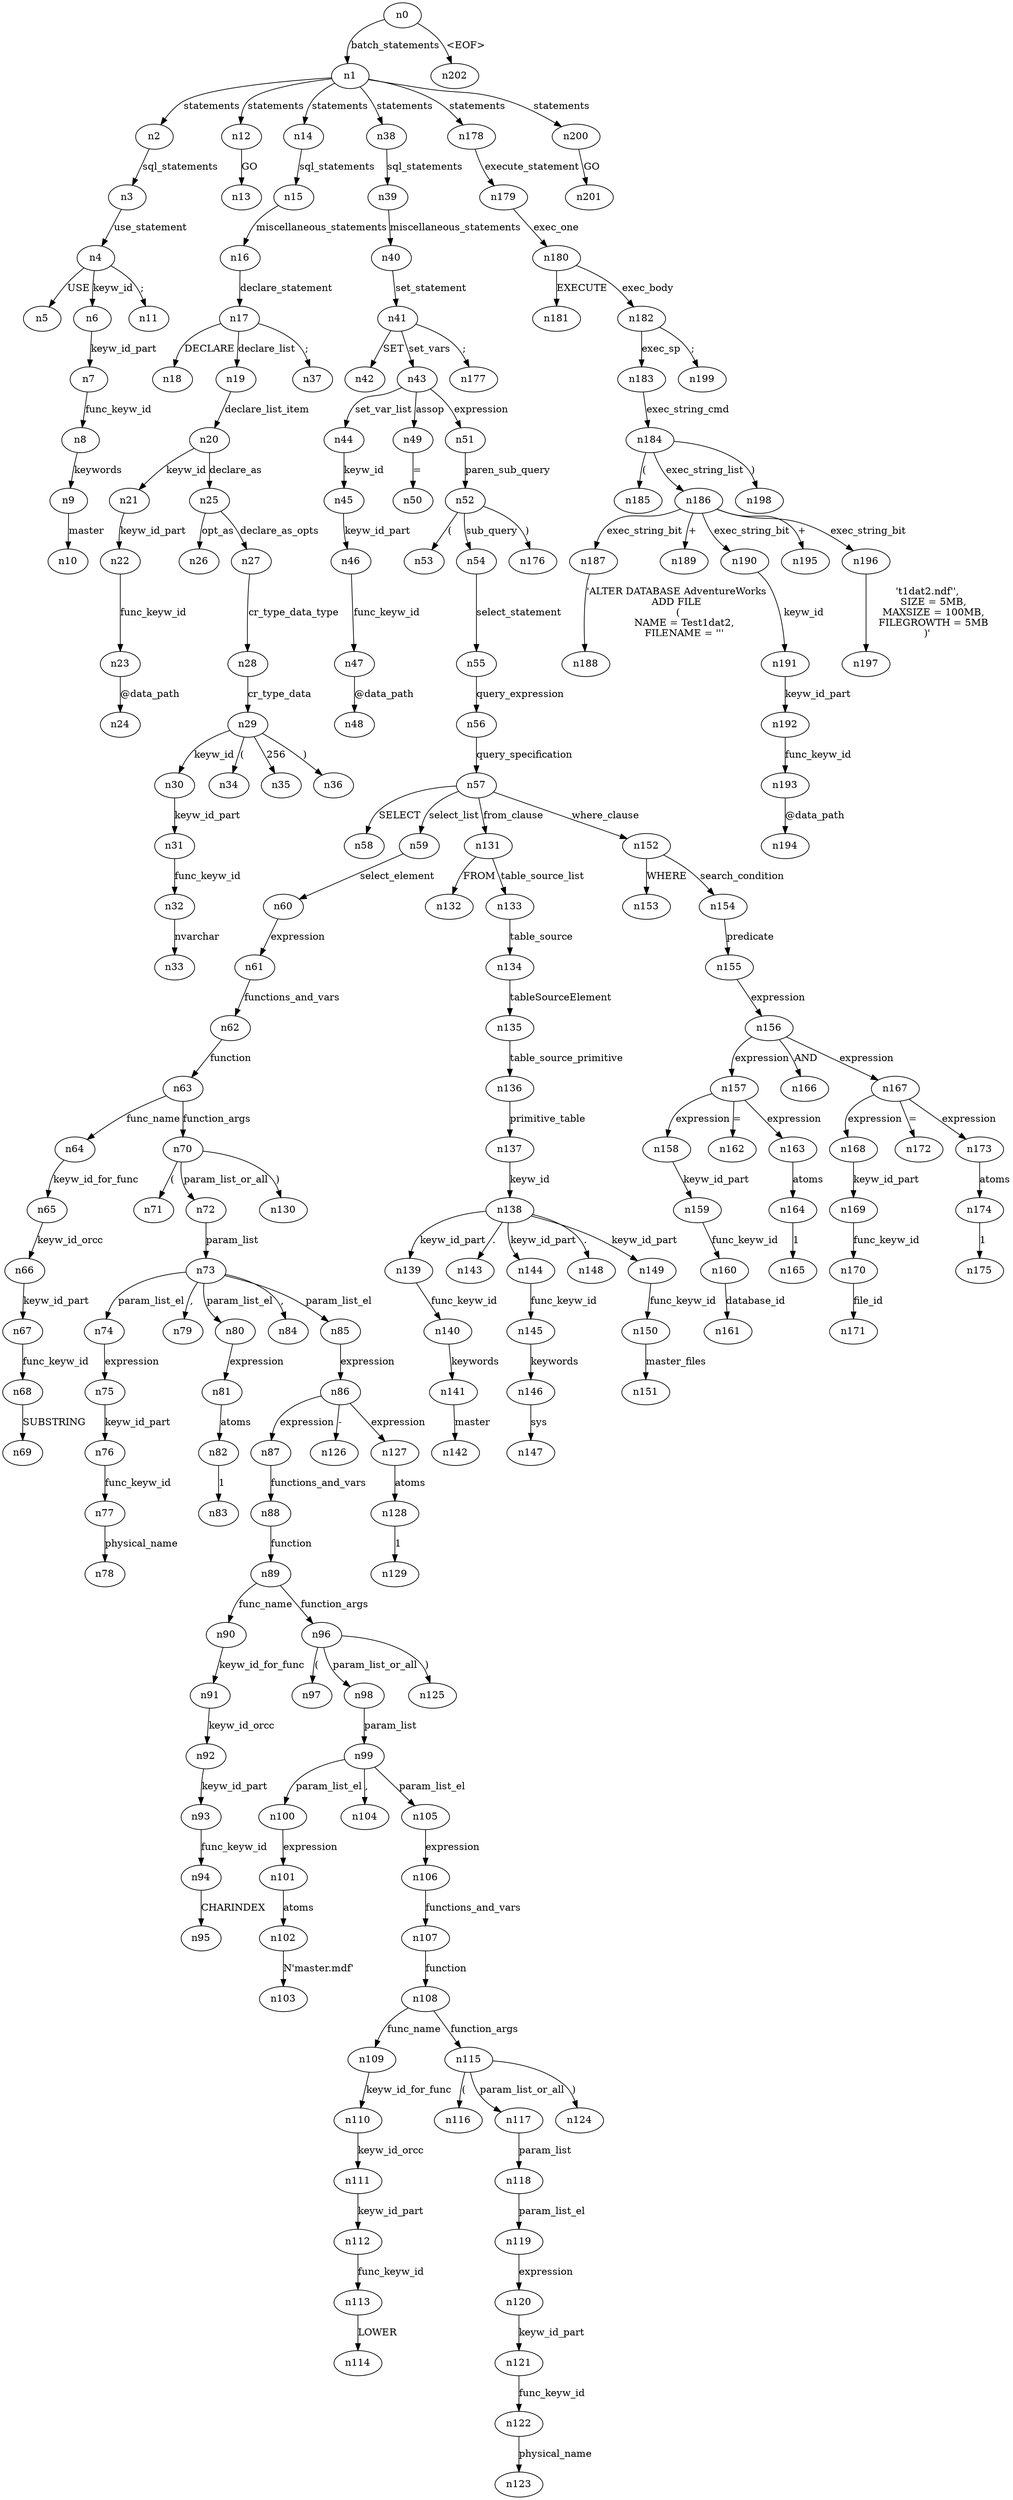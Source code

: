 digraph ParseTree {
  n0 -> n1 [label="batch_statements"];
  n1 -> n2 [label="statements"];
  n2 -> n3 [label="sql_statements"];
  n3 -> n4 [label="use_statement"];
  n4 -> n5 [label="USE"];
  n4 -> n6 [label="keyw_id"];
  n6 -> n7 [label="keyw_id_part"];
  n7 -> n8 [label="func_keyw_id"];
  n8 -> n9 [label="keywords"];
  n9 -> n10 [label="master"];
  n4 -> n11 [label=";"];
  n1 -> n12 [label="statements"];
  n12 -> n13 [label="GO"];
  n1 -> n14 [label="statements"];
  n14 -> n15 [label="sql_statements"];
  n15 -> n16 [label="miscellaneous_statements"];
  n16 -> n17 [label="declare_statement"];
  n17 -> n18 [label="DECLARE"];
  n17 -> n19 [label="declare_list"];
  n19 -> n20 [label="declare_list_item"];
  n20 -> n21 [label="keyw_id"];
  n21 -> n22 [label="keyw_id_part"];
  n22 -> n23 [label="func_keyw_id"];
  n23 -> n24 [label="@data_path"];
  n20 -> n25 [label="declare_as"];
  n25 -> n26 [label="opt_as"];
  n25 -> n27 [label="declare_as_opts"];
  n27 -> n28 [label="cr_type_data_type"];
  n28 -> n29 [label="cr_type_data"];
  n29 -> n30 [label="keyw_id"];
  n30 -> n31 [label="keyw_id_part"];
  n31 -> n32 [label="func_keyw_id"];
  n32 -> n33 [label="nvarchar"];
  n29 -> n34 [label="("];
  n29 -> n35 [label="256"];
  n29 -> n36 [label=")"];
  n17 -> n37 [label=";"];
  n1 -> n38 [label="statements"];
  n38 -> n39 [label="sql_statements"];
  n39 -> n40 [label="miscellaneous_statements"];
  n40 -> n41 [label="set_statement"];
  n41 -> n42 [label="SET"];
  n41 -> n43 [label="set_vars"];
  n43 -> n44 [label="set_var_list"];
  n44 -> n45 [label="keyw_id"];
  n45 -> n46 [label="keyw_id_part"];
  n46 -> n47 [label="func_keyw_id"];
  n47 -> n48 [label="@data_path"];
  n43 -> n49 [label="assop"];
  n49 -> n50 [label="="];
  n43 -> n51 [label="expression"];
  n51 -> n52 [label="paren_sub_query"];
  n52 -> n53 [label="("];
  n52 -> n54 [label="sub_query"];
  n54 -> n55 [label="select_statement"];
  n55 -> n56 [label="query_expression"];
  n56 -> n57 [label="query_specification"];
  n57 -> n58 [label="SELECT"];
  n57 -> n59 [label="select_list"];
  n59 -> n60 [label="select_element"];
  n60 -> n61 [label="expression"];
  n61 -> n62 [label="functions_and_vars"];
  n62 -> n63 [label="function"];
  n63 -> n64 [label="func_name"];
  n64 -> n65 [label="keyw_id_for_func"];
  n65 -> n66 [label="keyw_id_orcc"];
  n66 -> n67 [label="keyw_id_part"];
  n67 -> n68 [label="func_keyw_id"];
  n68 -> n69 [label="SUBSTRING"];
  n63 -> n70 [label="function_args"];
  n70 -> n71 [label="("];
  n70 -> n72 [label="param_list_or_all"];
  n72 -> n73 [label="param_list"];
  n73 -> n74 [label="param_list_el"];
  n74 -> n75 [label="expression"];
  n75 -> n76 [label="keyw_id_part"];
  n76 -> n77 [label="func_keyw_id"];
  n77 -> n78 [label="physical_name"];
  n73 -> n79 [label=","];
  n73 -> n80 [label="param_list_el"];
  n80 -> n81 [label="expression"];
  n81 -> n82 [label="atoms"];
  n82 -> n83 [label="1"];
  n73 -> n84 [label=","];
  n73 -> n85 [label="param_list_el"];
  n85 -> n86 [label="expression"];
  n86 -> n87 [label="expression"];
  n87 -> n88 [label="functions_and_vars"];
  n88 -> n89 [label="function"];
  n89 -> n90 [label="func_name"];
  n90 -> n91 [label="keyw_id_for_func"];
  n91 -> n92 [label="keyw_id_orcc"];
  n92 -> n93 [label="keyw_id_part"];
  n93 -> n94 [label="func_keyw_id"];
  n94 -> n95 [label="CHARINDEX"];
  n89 -> n96 [label="function_args"];
  n96 -> n97 [label="("];
  n96 -> n98 [label="param_list_or_all"];
  n98 -> n99 [label="param_list"];
  n99 -> n100 [label="param_list_el"];
  n100 -> n101 [label="expression"];
  n101 -> n102 [label="atoms"];
  n102 -> n103 [label="N'master.mdf'"];
  n99 -> n104 [label=","];
  n99 -> n105 [label="param_list_el"];
  n105 -> n106 [label="expression"];
  n106 -> n107 [label="functions_and_vars"];
  n107 -> n108 [label="function"];
  n108 -> n109 [label="func_name"];
  n109 -> n110 [label="keyw_id_for_func"];
  n110 -> n111 [label="keyw_id_orcc"];
  n111 -> n112 [label="keyw_id_part"];
  n112 -> n113 [label="func_keyw_id"];
  n113 -> n114 [label="LOWER"];
  n108 -> n115 [label="function_args"];
  n115 -> n116 [label="("];
  n115 -> n117 [label="param_list_or_all"];
  n117 -> n118 [label="param_list"];
  n118 -> n119 [label="param_list_el"];
  n119 -> n120 [label="expression"];
  n120 -> n121 [label="keyw_id_part"];
  n121 -> n122 [label="func_keyw_id"];
  n122 -> n123 [label="physical_name"];
  n115 -> n124 [label=")"];
  n96 -> n125 [label=")"];
  n86 -> n126 [label="-"];
  n86 -> n127 [label="expression"];
  n127 -> n128 [label="atoms"];
  n128 -> n129 [label="1"];
  n70 -> n130 [label=")"];
  n57 -> n131 [label="from_clause"];
  n131 -> n132 [label="FROM"];
  n131 -> n133 [label="table_source_list"];
  n133 -> n134 [label="table_source"];
  n134 -> n135 [label="tableSourceElement"];
  n135 -> n136 [label="table_source_primitive"];
  n136 -> n137 [label="primitive_table"];
  n137 -> n138 [label="keyw_id"];
  n138 -> n139 [label="keyw_id_part"];
  n139 -> n140 [label="func_keyw_id"];
  n140 -> n141 [label="keywords"];
  n141 -> n142 [label="master"];
  n138 -> n143 [label="."];
  n138 -> n144 [label="keyw_id_part"];
  n144 -> n145 [label="func_keyw_id"];
  n145 -> n146 [label="keywords"];
  n146 -> n147 [label="sys"];
  n138 -> n148 [label="."];
  n138 -> n149 [label="keyw_id_part"];
  n149 -> n150 [label="func_keyw_id"];
  n150 -> n151 [label="master_files"];
  n57 -> n152 [label="where_clause"];
  n152 -> n153 [label="WHERE"];
  n152 -> n154 [label="search_condition"];
  n154 -> n155 [label="predicate"];
  n155 -> n156 [label="expression"];
  n156 -> n157 [label="expression"];
  n157 -> n158 [label="expression"];
  n158 -> n159 [label="keyw_id_part"];
  n159 -> n160 [label="func_keyw_id"];
  n160 -> n161 [label="database_id"];
  n157 -> n162 [label="="];
  n157 -> n163 [label="expression"];
  n163 -> n164 [label="atoms"];
  n164 -> n165 [label="1"];
  n156 -> n166 [label="AND"];
  n156 -> n167 [label="expression"];
  n167 -> n168 [label="expression"];
  n168 -> n169 [label="keyw_id_part"];
  n169 -> n170 [label="func_keyw_id"];
  n170 -> n171 [label="file_id"];
  n167 -> n172 [label="="];
  n167 -> n173 [label="expression"];
  n173 -> n174 [label="atoms"];
  n174 -> n175 [label="1"];
  n52 -> n176 [label=")"];
  n41 -> n177 [label=";"];
  n1 -> n178 [label="statements"];
  n178 -> n179 [label="execute_statement"];
  n179 -> n180 [label="exec_one"];
  n180 -> n181 [label="EXECUTE"];
  n180 -> n182 [label="exec_body"];
  n182 -> n183 [label="exec_sp"];
  n183 -> n184 [label="exec_string_cmd"];
  n184 -> n185 [label="("];
  n184 -> n186 [label="exec_string_list"];
  n186 -> n187 [label="exec_string_bit"];
  n187 -> n188 [label="'ALTER DATABASE AdventureWorks 
ADD FILE 
(
    NAME = Test1dat2,
    FILENAME = '''"];
  n186 -> n189 [label="+"];
  n186 -> n190 [label="exec_string_bit"];
  n190 -> n191 [label="keyw_id"];
  n191 -> n192 [label="keyw_id_part"];
  n192 -> n193 [label="func_keyw_id"];
  n193 -> n194 [label="@data_path"];
  n186 -> n195 [label="+"];
  n186 -> n196 [label="exec_string_bit"];
  n196 -> n197 [label="'t1dat2.ndf'',
    SIZE = 5MB,
    MAXSIZE = 100MB,
    FILEGROWTH = 5MB
)'"];
  n184 -> n198 [label=")"];
  n182 -> n199 [label=";"];
  n1 -> n200 [label="statements"];
  n200 -> n201 [label="GO"];
  n0 -> n202 [label="<EOF>"];
}